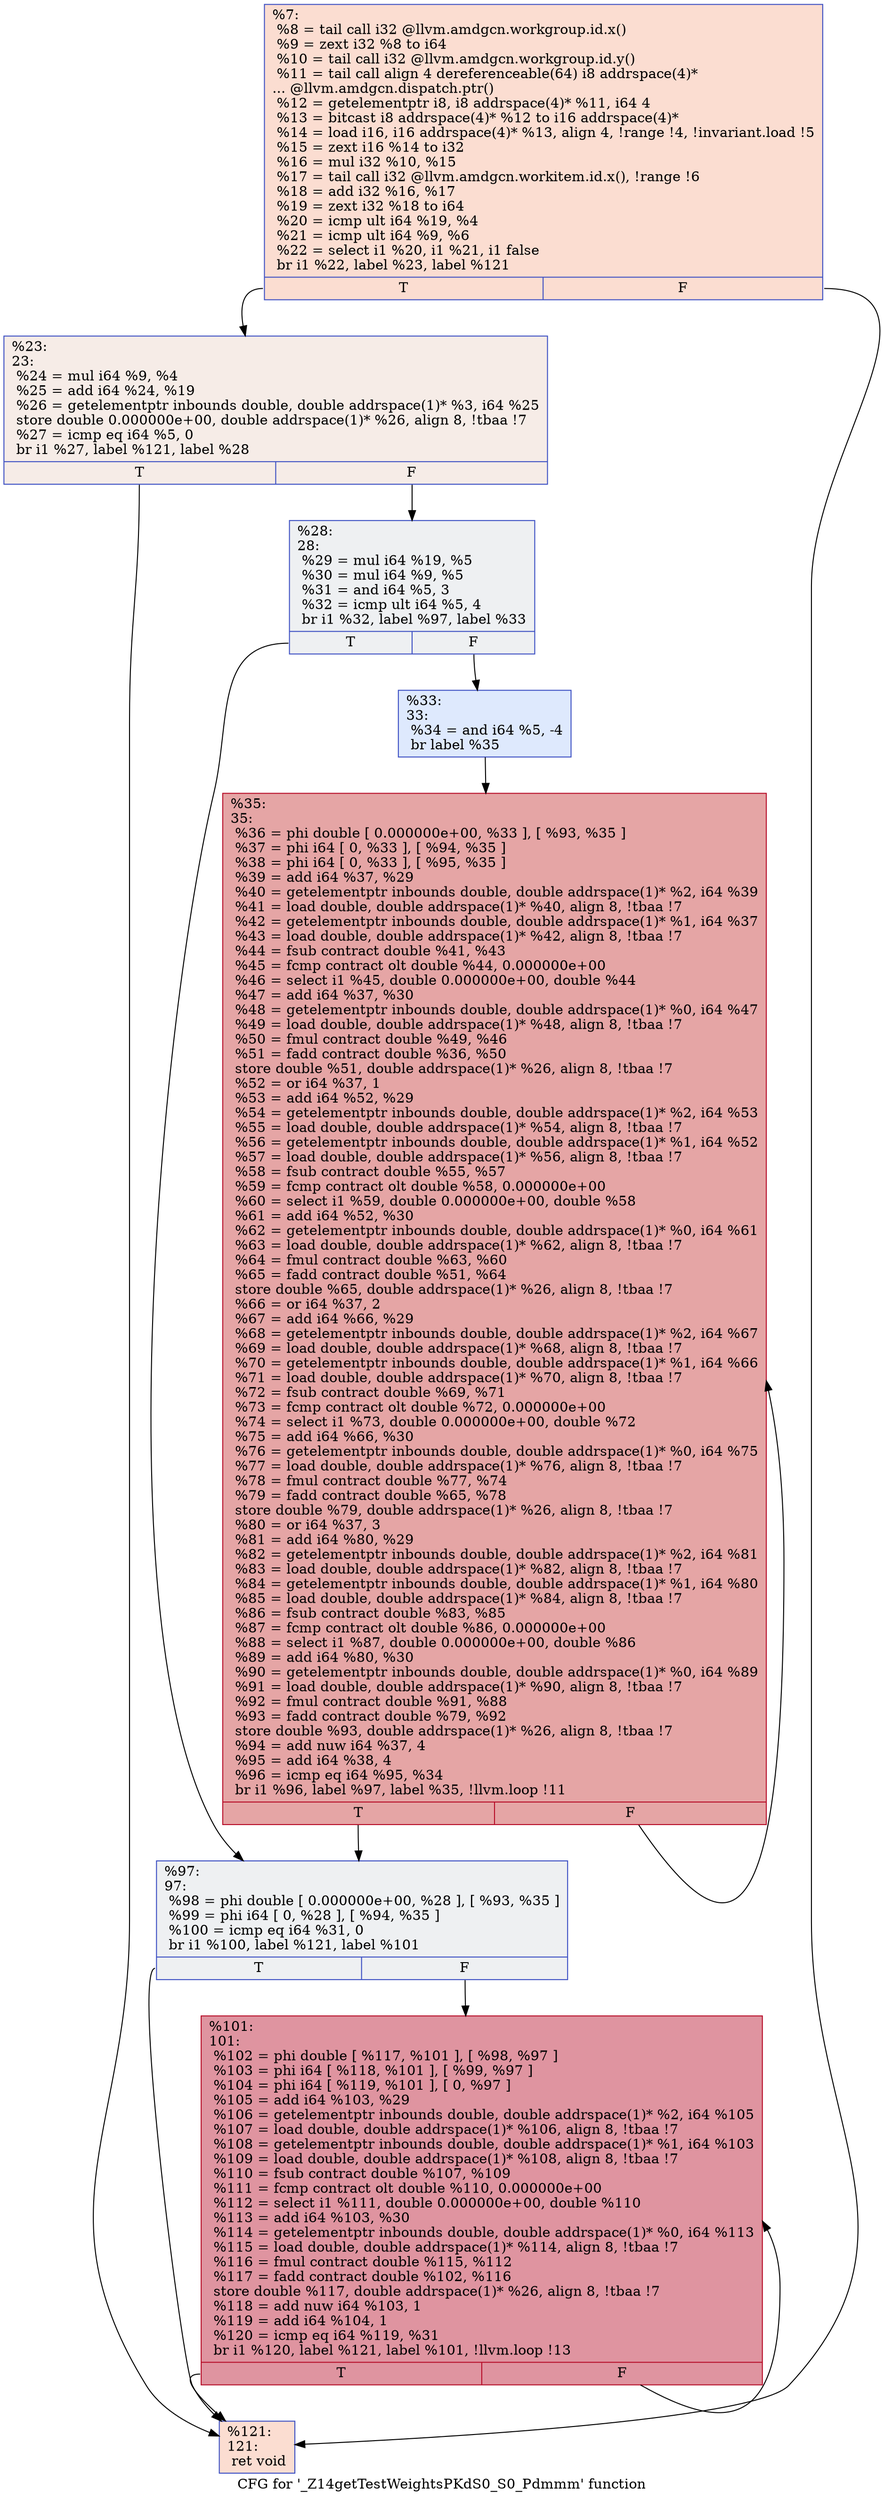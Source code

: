 digraph "CFG for '_Z14getTestWeightsPKdS0_S0_Pdmmm' function" {
	label="CFG for '_Z14getTestWeightsPKdS0_S0_Pdmmm' function";

	Node0x4b65610 [shape=record,color="#3d50c3ff", style=filled, fillcolor="#f7b39670",label="{%7:\l  %8 = tail call i32 @llvm.amdgcn.workgroup.id.x()\l  %9 = zext i32 %8 to i64\l  %10 = tail call i32 @llvm.amdgcn.workgroup.id.y()\l  %11 = tail call align 4 dereferenceable(64) i8 addrspace(4)*\l... @llvm.amdgcn.dispatch.ptr()\l  %12 = getelementptr i8, i8 addrspace(4)* %11, i64 4\l  %13 = bitcast i8 addrspace(4)* %12 to i16 addrspace(4)*\l  %14 = load i16, i16 addrspace(4)* %13, align 4, !range !4, !invariant.load !5\l  %15 = zext i16 %14 to i32\l  %16 = mul i32 %10, %15\l  %17 = tail call i32 @llvm.amdgcn.workitem.id.x(), !range !6\l  %18 = add i32 %16, %17\l  %19 = zext i32 %18 to i64\l  %20 = icmp ult i64 %19, %4\l  %21 = icmp ult i64 %9, %6\l  %22 = select i1 %20, i1 %21, i1 false\l  br i1 %22, label %23, label %121\l|{<s0>T|<s1>F}}"];
	Node0x4b65610:s0 -> Node0x4b679c0;
	Node0x4b65610:s1 -> Node0x4b67a50;
	Node0x4b679c0 [shape=record,color="#3d50c3ff", style=filled, fillcolor="#ead5c970",label="{%23:\l23:                                               \l  %24 = mul i64 %9, %4\l  %25 = add i64 %24, %19\l  %26 = getelementptr inbounds double, double addrspace(1)* %3, i64 %25\l  store double 0.000000e+00, double addrspace(1)* %26, align 8, !tbaa !7\l  %27 = icmp eq i64 %5, 0\l  br i1 %27, label %121, label %28\l|{<s0>T|<s1>F}}"];
	Node0x4b679c0:s0 -> Node0x4b67a50;
	Node0x4b679c0:s1 -> Node0x4b689f0;
	Node0x4b689f0 [shape=record,color="#3d50c3ff", style=filled, fillcolor="#d9dce170",label="{%28:\l28:                                               \l  %29 = mul i64 %19, %5\l  %30 = mul i64 %9, %5\l  %31 = and i64 %5, 3\l  %32 = icmp ult i64 %5, 4\l  br i1 %32, label %97, label %33\l|{<s0>T|<s1>F}}"];
	Node0x4b689f0:s0 -> Node0x4b67310;
	Node0x4b689f0:s1 -> Node0x4b67360;
	Node0x4b67360 [shape=record,color="#3d50c3ff", style=filled, fillcolor="#b5cdfa70",label="{%33:\l33:                                               \l  %34 = and i64 %5, -4\l  br label %35\l}"];
	Node0x4b67360 -> Node0x4b690f0;
	Node0x4b690f0 [shape=record,color="#b70d28ff", style=filled, fillcolor="#c5333470",label="{%35:\l35:                                               \l  %36 = phi double [ 0.000000e+00, %33 ], [ %93, %35 ]\l  %37 = phi i64 [ 0, %33 ], [ %94, %35 ]\l  %38 = phi i64 [ 0, %33 ], [ %95, %35 ]\l  %39 = add i64 %37, %29\l  %40 = getelementptr inbounds double, double addrspace(1)* %2, i64 %39\l  %41 = load double, double addrspace(1)* %40, align 8, !tbaa !7\l  %42 = getelementptr inbounds double, double addrspace(1)* %1, i64 %37\l  %43 = load double, double addrspace(1)* %42, align 8, !tbaa !7\l  %44 = fsub contract double %41, %43\l  %45 = fcmp contract olt double %44, 0.000000e+00\l  %46 = select i1 %45, double 0.000000e+00, double %44\l  %47 = add i64 %37, %30\l  %48 = getelementptr inbounds double, double addrspace(1)* %0, i64 %47\l  %49 = load double, double addrspace(1)* %48, align 8, !tbaa !7\l  %50 = fmul contract double %49, %46\l  %51 = fadd contract double %36, %50\l  store double %51, double addrspace(1)* %26, align 8, !tbaa !7\l  %52 = or i64 %37, 1\l  %53 = add i64 %52, %29\l  %54 = getelementptr inbounds double, double addrspace(1)* %2, i64 %53\l  %55 = load double, double addrspace(1)* %54, align 8, !tbaa !7\l  %56 = getelementptr inbounds double, double addrspace(1)* %1, i64 %52\l  %57 = load double, double addrspace(1)* %56, align 8, !tbaa !7\l  %58 = fsub contract double %55, %57\l  %59 = fcmp contract olt double %58, 0.000000e+00\l  %60 = select i1 %59, double 0.000000e+00, double %58\l  %61 = add i64 %52, %30\l  %62 = getelementptr inbounds double, double addrspace(1)* %0, i64 %61\l  %63 = load double, double addrspace(1)* %62, align 8, !tbaa !7\l  %64 = fmul contract double %63, %60\l  %65 = fadd contract double %51, %64\l  store double %65, double addrspace(1)* %26, align 8, !tbaa !7\l  %66 = or i64 %37, 2\l  %67 = add i64 %66, %29\l  %68 = getelementptr inbounds double, double addrspace(1)* %2, i64 %67\l  %69 = load double, double addrspace(1)* %68, align 8, !tbaa !7\l  %70 = getelementptr inbounds double, double addrspace(1)* %1, i64 %66\l  %71 = load double, double addrspace(1)* %70, align 8, !tbaa !7\l  %72 = fsub contract double %69, %71\l  %73 = fcmp contract olt double %72, 0.000000e+00\l  %74 = select i1 %73, double 0.000000e+00, double %72\l  %75 = add i64 %66, %30\l  %76 = getelementptr inbounds double, double addrspace(1)* %0, i64 %75\l  %77 = load double, double addrspace(1)* %76, align 8, !tbaa !7\l  %78 = fmul contract double %77, %74\l  %79 = fadd contract double %65, %78\l  store double %79, double addrspace(1)* %26, align 8, !tbaa !7\l  %80 = or i64 %37, 3\l  %81 = add i64 %80, %29\l  %82 = getelementptr inbounds double, double addrspace(1)* %2, i64 %81\l  %83 = load double, double addrspace(1)* %82, align 8, !tbaa !7\l  %84 = getelementptr inbounds double, double addrspace(1)* %1, i64 %80\l  %85 = load double, double addrspace(1)* %84, align 8, !tbaa !7\l  %86 = fsub contract double %83, %85\l  %87 = fcmp contract olt double %86, 0.000000e+00\l  %88 = select i1 %87, double 0.000000e+00, double %86\l  %89 = add i64 %80, %30\l  %90 = getelementptr inbounds double, double addrspace(1)* %0, i64 %89\l  %91 = load double, double addrspace(1)* %90, align 8, !tbaa !7\l  %92 = fmul contract double %91, %88\l  %93 = fadd contract double %79, %92\l  store double %93, double addrspace(1)* %26, align 8, !tbaa !7\l  %94 = add nuw i64 %37, 4\l  %95 = add i64 %38, 4\l  %96 = icmp eq i64 %95, %34\l  br i1 %96, label %97, label %35, !llvm.loop !11\l|{<s0>T|<s1>F}}"];
	Node0x4b690f0:s0 -> Node0x4b67310;
	Node0x4b690f0:s1 -> Node0x4b690f0;
	Node0x4b67310 [shape=record,color="#3d50c3ff", style=filled, fillcolor="#d9dce170",label="{%97:\l97:                                               \l  %98 = phi double [ 0.000000e+00, %28 ], [ %93, %35 ]\l  %99 = phi i64 [ 0, %28 ], [ %94, %35 ]\l  %100 = icmp eq i64 %31, 0\l  br i1 %100, label %121, label %101\l|{<s0>T|<s1>F}}"];
	Node0x4b67310:s0 -> Node0x4b67a50;
	Node0x4b67310:s1 -> Node0x4b6c360;
	Node0x4b6c360 [shape=record,color="#b70d28ff", style=filled, fillcolor="#b70d2870",label="{%101:\l101:                                              \l  %102 = phi double [ %117, %101 ], [ %98, %97 ]\l  %103 = phi i64 [ %118, %101 ], [ %99, %97 ]\l  %104 = phi i64 [ %119, %101 ], [ 0, %97 ]\l  %105 = add i64 %103, %29\l  %106 = getelementptr inbounds double, double addrspace(1)* %2, i64 %105\l  %107 = load double, double addrspace(1)* %106, align 8, !tbaa !7\l  %108 = getelementptr inbounds double, double addrspace(1)* %1, i64 %103\l  %109 = load double, double addrspace(1)* %108, align 8, !tbaa !7\l  %110 = fsub contract double %107, %109\l  %111 = fcmp contract olt double %110, 0.000000e+00\l  %112 = select i1 %111, double 0.000000e+00, double %110\l  %113 = add i64 %103, %30\l  %114 = getelementptr inbounds double, double addrspace(1)* %0, i64 %113\l  %115 = load double, double addrspace(1)* %114, align 8, !tbaa !7\l  %116 = fmul contract double %115, %112\l  %117 = fadd contract double %102, %116\l  store double %117, double addrspace(1)* %26, align 8, !tbaa !7\l  %118 = add nuw i64 %103, 1\l  %119 = add i64 %104, 1\l  %120 = icmp eq i64 %119, %31\l  br i1 %120, label %121, label %101, !llvm.loop !13\l|{<s0>T|<s1>F}}"];
	Node0x4b6c360:s0 -> Node0x4b67a50;
	Node0x4b6c360:s1 -> Node0x4b6c360;
	Node0x4b67a50 [shape=record,color="#3d50c3ff", style=filled, fillcolor="#f7b39670",label="{%121:\l121:                                              \l  ret void\l}"];
}
